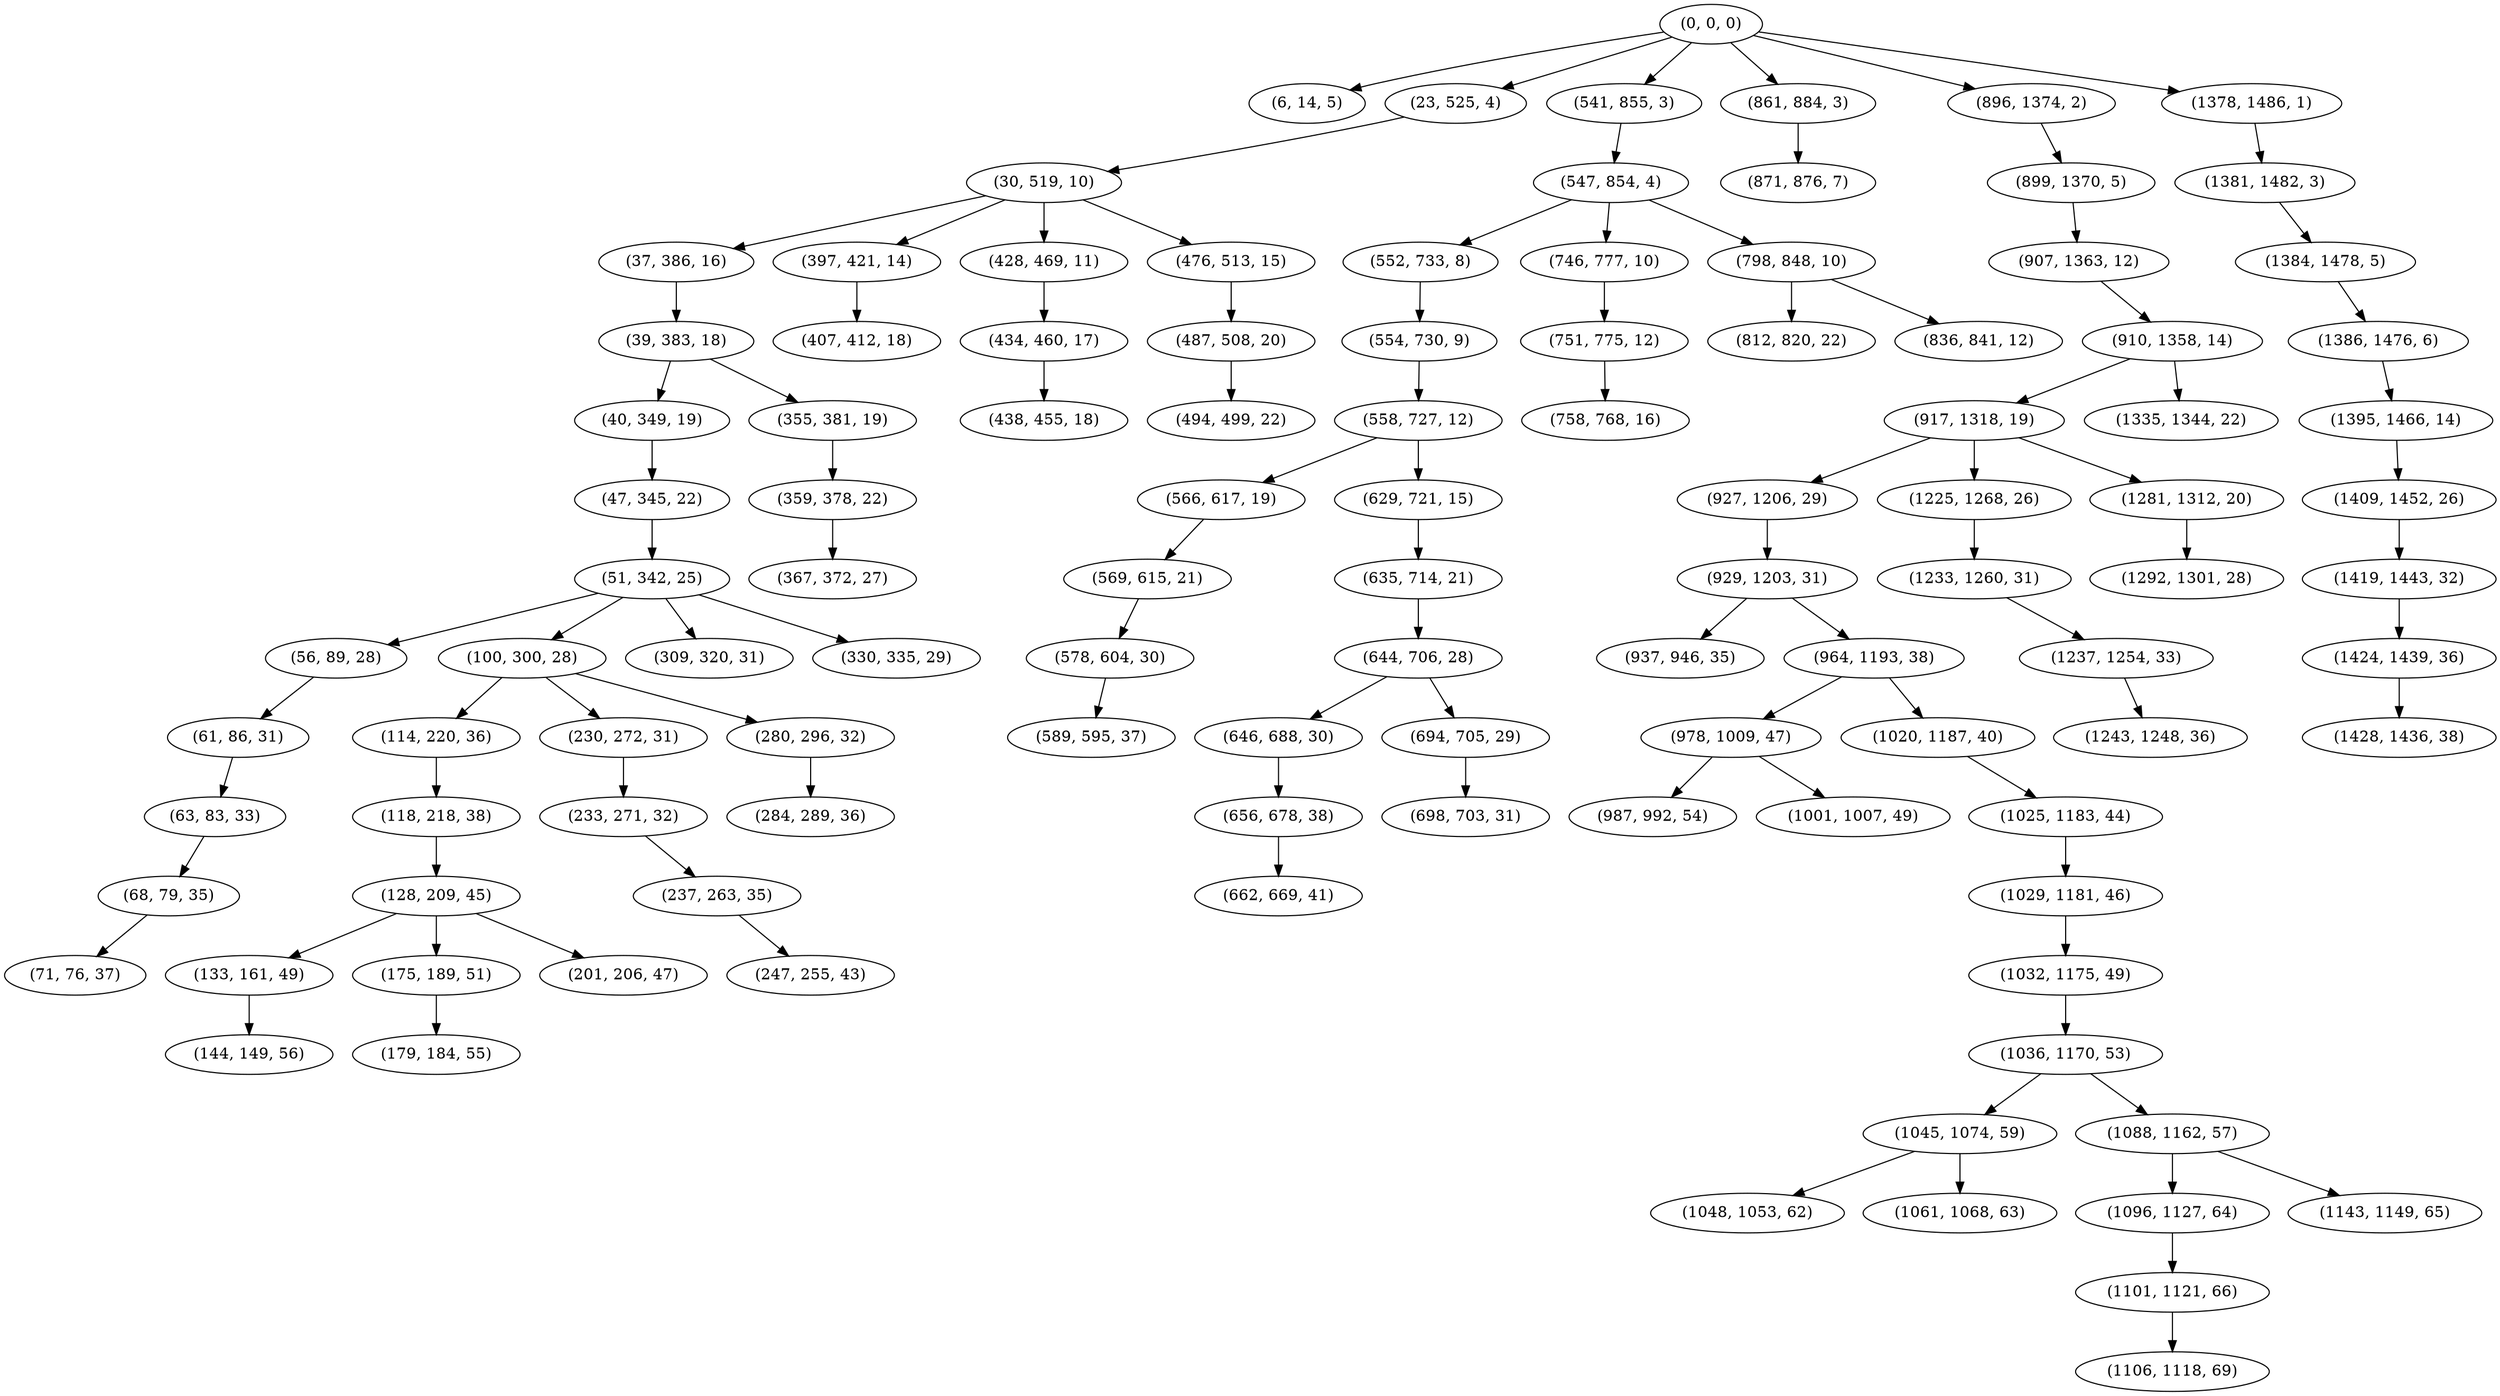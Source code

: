 digraph tree {
    "(0, 0, 0)";
    "(6, 14, 5)";
    "(23, 525, 4)";
    "(30, 519, 10)";
    "(37, 386, 16)";
    "(39, 383, 18)";
    "(40, 349, 19)";
    "(47, 345, 22)";
    "(51, 342, 25)";
    "(56, 89, 28)";
    "(61, 86, 31)";
    "(63, 83, 33)";
    "(68, 79, 35)";
    "(71, 76, 37)";
    "(100, 300, 28)";
    "(114, 220, 36)";
    "(118, 218, 38)";
    "(128, 209, 45)";
    "(133, 161, 49)";
    "(144, 149, 56)";
    "(175, 189, 51)";
    "(179, 184, 55)";
    "(201, 206, 47)";
    "(230, 272, 31)";
    "(233, 271, 32)";
    "(237, 263, 35)";
    "(247, 255, 43)";
    "(280, 296, 32)";
    "(284, 289, 36)";
    "(309, 320, 31)";
    "(330, 335, 29)";
    "(355, 381, 19)";
    "(359, 378, 22)";
    "(367, 372, 27)";
    "(397, 421, 14)";
    "(407, 412, 18)";
    "(428, 469, 11)";
    "(434, 460, 17)";
    "(438, 455, 18)";
    "(476, 513, 15)";
    "(487, 508, 20)";
    "(494, 499, 22)";
    "(541, 855, 3)";
    "(547, 854, 4)";
    "(552, 733, 8)";
    "(554, 730, 9)";
    "(558, 727, 12)";
    "(566, 617, 19)";
    "(569, 615, 21)";
    "(578, 604, 30)";
    "(589, 595, 37)";
    "(629, 721, 15)";
    "(635, 714, 21)";
    "(644, 706, 28)";
    "(646, 688, 30)";
    "(656, 678, 38)";
    "(662, 669, 41)";
    "(694, 705, 29)";
    "(698, 703, 31)";
    "(746, 777, 10)";
    "(751, 775, 12)";
    "(758, 768, 16)";
    "(798, 848, 10)";
    "(812, 820, 22)";
    "(836, 841, 12)";
    "(861, 884, 3)";
    "(871, 876, 7)";
    "(896, 1374, 2)";
    "(899, 1370, 5)";
    "(907, 1363, 12)";
    "(910, 1358, 14)";
    "(917, 1318, 19)";
    "(927, 1206, 29)";
    "(929, 1203, 31)";
    "(937, 946, 35)";
    "(964, 1193, 38)";
    "(978, 1009, 47)";
    "(987, 992, 54)";
    "(1001, 1007, 49)";
    "(1020, 1187, 40)";
    "(1025, 1183, 44)";
    "(1029, 1181, 46)";
    "(1032, 1175, 49)";
    "(1036, 1170, 53)";
    "(1045, 1074, 59)";
    "(1048, 1053, 62)";
    "(1061, 1068, 63)";
    "(1088, 1162, 57)";
    "(1096, 1127, 64)";
    "(1101, 1121, 66)";
    "(1106, 1118, 69)";
    "(1143, 1149, 65)";
    "(1225, 1268, 26)";
    "(1233, 1260, 31)";
    "(1237, 1254, 33)";
    "(1243, 1248, 36)";
    "(1281, 1312, 20)";
    "(1292, 1301, 28)";
    "(1335, 1344, 22)";
    "(1378, 1486, 1)";
    "(1381, 1482, 3)";
    "(1384, 1478, 5)";
    "(1386, 1476, 6)";
    "(1395, 1466, 14)";
    "(1409, 1452, 26)";
    "(1419, 1443, 32)";
    "(1424, 1439, 36)";
    "(1428, 1436, 38)";
    "(0, 0, 0)" -> "(6, 14, 5)";
    "(0, 0, 0)" -> "(23, 525, 4)";
    "(0, 0, 0)" -> "(541, 855, 3)";
    "(0, 0, 0)" -> "(861, 884, 3)";
    "(0, 0, 0)" -> "(896, 1374, 2)";
    "(0, 0, 0)" -> "(1378, 1486, 1)";
    "(23, 525, 4)" -> "(30, 519, 10)";
    "(30, 519, 10)" -> "(37, 386, 16)";
    "(30, 519, 10)" -> "(397, 421, 14)";
    "(30, 519, 10)" -> "(428, 469, 11)";
    "(30, 519, 10)" -> "(476, 513, 15)";
    "(37, 386, 16)" -> "(39, 383, 18)";
    "(39, 383, 18)" -> "(40, 349, 19)";
    "(39, 383, 18)" -> "(355, 381, 19)";
    "(40, 349, 19)" -> "(47, 345, 22)";
    "(47, 345, 22)" -> "(51, 342, 25)";
    "(51, 342, 25)" -> "(56, 89, 28)";
    "(51, 342, 25)" -> "(100, 300, 28)";
    "(51, 342, 25)" -> "(309, 320, 31)";
    "(51, 342, 25)" -> "(330, 335, 29)";
    "(56, 89, 28)" -> "(61, 86, 31)";
    "(61, 86, 31)" -> "(63, 83, 33)";
    "(63, 83, 33)" -> "(68, 79, 35)";
    "(68, 79, 35)" -> "(71, 76, 37)";
    "(100, 300, 28)" -> "(114, 220, 36)";
    "(100, 300, 28)" -> "(230, 272, 31)";
    "(100, 300, 28)" -> "(280, 296, 32)";
    "(114, 220, 36)" -> "(118, 218, 38)";
    "(118, 218, 38)" -> "(128, 209, 45)";
    "(128, 209, 45)" -> "(133, 161, 49)";
    "(128, 209, 45)" -> "(175, 189, 51)";
    "(128, 209, 45)" -> "(201, 206, 47)";
    "(133, 161, 49)" -> "(144, 149, 56)";
    "(175, 189, 51)" -> "(179, 184, 55)";
    "(230, 272, 31)" -> "(233, 271, 32)";
    "(233, 271, 32)" -> "(237, 263, 35)";
    "(237, 263, 35)" -> "(247, 255, 43)";
    "(280, 296, 32)" -> "(284, 289, 36)";
    "(355, 381, 19)" -> "(359, 378, 22)";
    "(359, 378, 22)" -> "(367, 372, 27)";
    "(397, 421, 14)" -> "(407, 412, 18)";
    "(428, 469, 11)" -> "(434, 460, 17)";
    "(434, 460, 17)" -> "(438, 455, 18)";
    "(476, 513, 15)" -> "(487, 508, 20)";
    "(487, 508, 20)" -> "(494, 499, 22)";
    "(541, 855, 3)" -> "(547, 854, 4)";
    "(547, 854, 4)" -> "(552, 733, 8)";
    "(547, 854, 4)" -> "(746, 777, 10)";
    "(547, 854, 4)" -> "(798, 848, 10)";
    "(552, 733, 8)" -> "(554, 730, 9)";
    "(554, 730, 9)" -> "(558, 727, 12)";
    "(558, 727, 12)" -> "(566, 617, 19)";
    "(558, 727, 12)" -> "(629, 721, 15)";
    "(566, 617, 19)" -> "(569, 615, 21)";
    "(569, 615, 21)" -> "(578, 604, 30)";
    "(578, 604, 30)" -> "(589, 595, 37)";
    "(629, 721, 15)" -> "(635, 714, 21)";
    "(635, 714, 21)" -> "(644, 706, 28)";
    "(644, 706, 28)" -> "(646, 688, 30)";
    "(644, 706, 28)" -> "(694, 705, 29)";
    "(646, 688, 30)" -> "(656, 678, 38)";
    "(656, 678, 38)" -> "(662, 669, 41)";
    "(694, 705, 29)" -> "(698, 703, 31)";
    "(746, 777, 10)" -> "(751, 775, 12)";
    "(751, 775, 12)" -> "(758, 768, 16)";
    "(798, 848, 10)" -> "(812, 820, 22)";
    "(798, 848, 10)" -> "(836, 841, 12)";
    "(861, 884, 3)" -> "(871, 876, 7)";
    "(896, 1374, 2)" -> "(899, 1370, 5)";
    "(899, 1370, 5)" -> "(907, 1363, 12)";
    "(907, 1363, 12)" -> "(910, 1358, 14)";
    "(910, 1358, 14)" -> "(917, 1318, 19)";
    "(910, 1358, 14)" -> "(1335, 1344, 22)";
    "(917, 1318, 19)" -> "(927, 1206, 29)";
    "(917, 1318, 19)" -> "(1225, 1268, 26)";
    "(917, 1318, 19)" -> "(1281, 1312, 20)";
    "(927, 1206, 29)" -> "(929, 1203, 31)";
    "(929, 1203, 31)" -> "(937, 946, 35)";
    "(929, 1203, 31)" -> "(964, 1193, 38)";
    "(964, 1193, 38)" -> "(978, 1009, 47)";
    "(964, 1193, 38)" -> "(1020, 1187, 40)";
    "(978, 1009, 47)" -> "(987, 992, 54)";
    "(978, 1009, 47)" -> "(1001, 1007, 49)";
    "(1020, 1187, 40)" -> "(1025, 1183, 44)";
    "(1025, 1183, 44)" -> "(1029, 1181, 46)";
    "(1029, 1181, 46)" -> "(1032, 1175, 49)";
    "(1032, 1175, 49)" -> "(1036, 1170, 53)";
    "(1036, 1170, 53)" -> "(1045, 1074, 59)";
    "(1036, 1170, 53)" -> "(1088, 1162, 57)";
    "(1045, 1074, 59)" -> "(1048, 1053, 62)";
    "(1045, 1074, 59)" -> "(1061, 1068, 63)";
    "(1088, 1162, 57)" -> "(1096, 1127, 64)";
    "(1088, 1162, 57)" -> "(1143, 1149, 65)";
    "(1096, 1127, 64)" -> "(1101, 1121, 66)";
    "(1101, 1121, 66)" -> "(1106, 1118, 69)";
    "(1225, 1268, 26)" -> "(1233, 1260, 31)";
    "(1233, 1260, 31)" -> "(1237, 1254, 33)";
    "(1237, 1254, 33)" -> "(1243, 1248, 36)";
    "(1281, 1312, 20)" -> "(1292, 1301, 28)";
    "(1378, 1486, 1)" -> "(1381, 1482, 3)";
    "(1381, 1482, 3)" -> "(1384, 1478, 5)";
    "(1384, 1478, 5)" -> "(1386, 1476, 6)";
    "(1386, 1476, 6)" -> "(1395, 1466, 14)";
    "(1395, 1466, 14)" -> "(1409, 1452, 26)";
    "(1409, 1452, 26)" -> "(1419, 1443, 32)";
    "(1419, 1443, 32)" -> "(1424, 1439, 36)";
    "(1424, 1439, 36)" -> "(1428, 1436, 38)";
}
